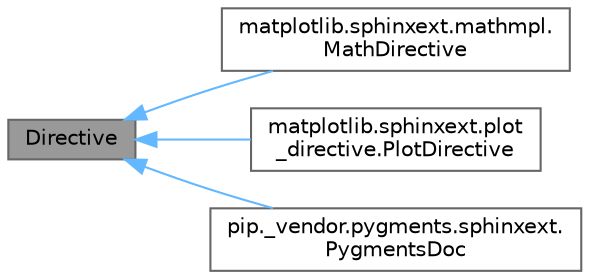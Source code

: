 digraph "Directive"
{
 // LATEX_PDF_SIZE
  bgcolor="transparent";
  edge [fontname=Helvetica,fontsize=10,labelfontname=Helvetica,labelfontsize=10];
  node [fontname=Helvetica,fontsize=10,shape=box,height=0.2,width=0.4];
  rankdir="LR";
  Node1 [id="Node000001",label="Directive",height=0.2,width=0.4,color="gray40", fillcolor="grey60", style="filled", fontcolor="black",tooltip=" "];
  Node1 -> Node2 [id="edge1_Node000001_Node000002",dir="back",color="steelblue1",style="solid",tooltip=" "];
  Node2 [id="Node000002",label="matplotlib.sphinxext.mathmpl.\lMathDirective",height=0.2,width=0.4,color="gray40", fillcolor="white", style="filled",URL="$d4/d4d/classmatplotlib_1_1sphinxext_1_1mathmpl_1_1MathDirective.html",tooltip=" "];
  Node1 -> Node3 [id="edge2_Node000001_Node000003",dir="back",color="steelblue1",style="solid",tooltip=" "];
  Node3 [id="Node000003",label="matplotlib.sphinxext.plot\l_directive.PlotDirective",height=0.2,width=0.4,color="gray40", fillcolor="white", style="filled",URL="$d2/de1/classmatplotlib_1_1sphinxext_1_1plot__directive_1_1PlotDirective.html",tooltip=" "];
  Node1 -> Node4 [id="edge3_Node000001_Node000004",dir="back",color="steelblue1",style="solid",tooltip=" "];
  Node4 [id="Node000004",label="pip._vendor.pygments.sphinxext.\lPygmentsDoc",height=0.2,width=0.4,color="gray40", fillcolor="white", style="filled",URL="$d9/d99/classpip_1_1__vendor_1_1pygments_1_1sphinxext_1_1PygmentsDoc.html",tooltip=" "];
}

